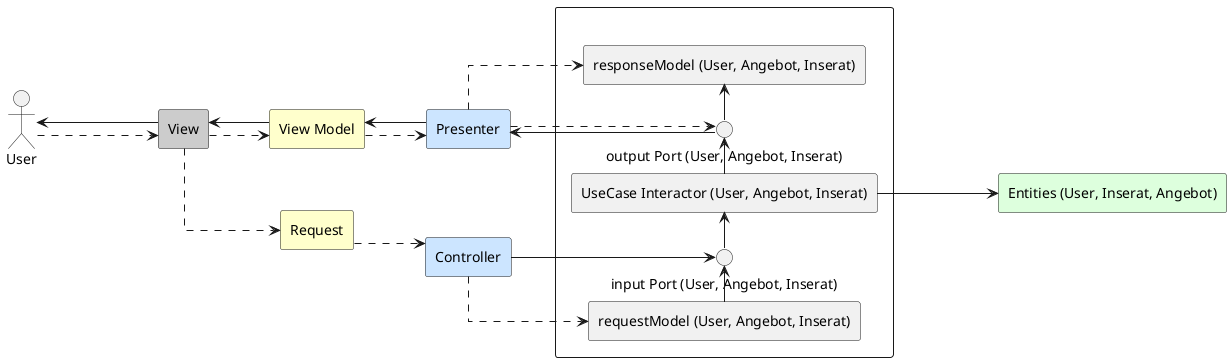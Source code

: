 @startuml
left to right direction
skinparam packageStyle rectangle
skinparam linetype ortho
actor "User"

' ==== Entities ====
package "Entities (User, Inserat, Angebot)" #DDFFDD {
}
' ==== Interface-Adapters ====

  package "View" #CCCCCC {
  }

  package "View Model" #FFFFCC {
  }
  package "Presenter" #CCE5FF {
  }
  package "Request" #FFFFCC {
  }
  package "Controller" #CCE5FF {
  }

 package " " {
   package "responseModel (User, Angebot, Inserat)" {
   }
   interface "output Port (User, Angebot, Inserat)"

   package "UseCase Interactor (User, Angebot, Inserat)" {
   }
   interface "input Port (User, Angebot, Inserat)"

   package "requestModel (User, Angebot, Inserat)" {
   }
 }



"User".>View
View--->"User"

View -.> Request
"View Model" -> "View"
View -.> "View Model"

Presenter --> "View Model"
"View Model" -.> Presenter

Request -.> Controller

Controller -> "input Port (User, Angebot, Inserat)"
Controller -.> "requestModel (User, Angebot, Inserat)"

Presenter -.>"output Port (User, Angebot, Inserat)"
"output Port (User, Angebot, Inserat)" ->Presenter
Presenter -.> "responseModel (User, Angebot, Inserat)"


"requestModel (User, Angebot, Inserat)" -> "input Port (User, Angebot, Inserat)"
"input Port (User, Angebot, Inserat)"  ->"UseCase Interactor (User, Angebot, Inserat)"
"UseCase Interactor (User, Angebot, Inserat)" --->"Entities (User, Inserat, Angebot)"

"UseCase Interactor (User, Angebot, Inserat)" -> "output Port (User, Angebot, Inserat)"
"output Port (User, Angebot, Inserat)" -> "responseModel (User, Angebot, Inserat)"



@enduml
